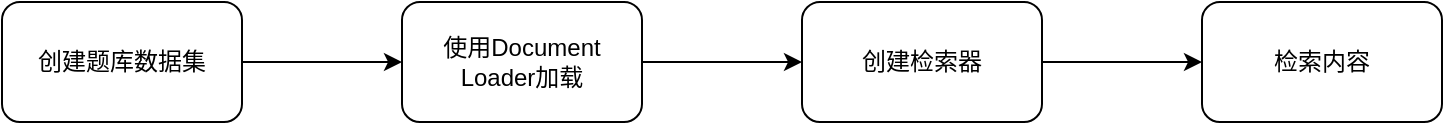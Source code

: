 <mxfile version="21.5.0" type="github">
  <diagram id="C5RBs43oDa-KdzZeNtuy" name="Page-1">
    <mxGraphModel dx="1147" dy="637" grid="1" gridSize="10" guides="1" tooltips="1" connect="1" arrows="1" fold="1" page="1" pageScale="1" pageWidth="827" pageHeight="1169" math="0" shadow="0">
      <root>
        <mxCell id="WIyWlLk6GJQsqaUBKTNV-0" />
        <mxCell id="WIyWlLk6GJQsqaUBKTNV-1" parent="WIyWlLk6GJQsqaUBKTNV-0" />
        <mxCell id="kq_OEnch8y41DDRTJ762-2" value="" style="edgeStyle=orthogonalEdgeStyle;rounded=0;orthogonalLoop=1;jettySize=auto;html=1;" edge="1" parent="WIyWlLk6GJQsqaUBKTNV-1" source="kq_OEnch8y41DDRTJ762-0" target="kq_OEnch8y41DDRTJ762-1">
          <mxGeometry relative="1" as="geometry" />
        </mxCell>
        <mxCell id="kq_OEnch8y41DDRTJ762-0" value="创建题库数据集" style="rounded=1;whiteSpace=wrap;html=1;" vertex="1" parent="WIyWlLk6GJQsqaUBKTNV-1">
          <mxGeometry x="20" y="250" width="120" height="60" as="geometry" />
        </mxCell>
        <mxCell id="kq_OEnch8y41DDRTJ762-4" value="" style="edgeStyle=orthogonalEdgeStyle;rounded=0;orthogonalLoop=1;jettySize=auto;html=1;" edge="1" parent="WIyWlLk6GJQsqaUBKTNV-1" source="kq_OEnch8y41DDRTJ762-1" target="kq_OEnch8y41DDRTJ762-3">
          <mxGeometry relative="1" as="geometry" />
        </mxCell>
        <mxCell id="kq_OEnch8y41DDRTJ762-1" value="使用Document Loader加载" style="rounded=1;whiteSpace=wrap;html=1;" vertex="1" parent="WIyWlLk6GJQsqaUBKTNV-1">
          <mxGeometry x="220" y="250" width="120" height="60" as="geometry" />
        </mxCell>
        <mxCell id="kq_OEnch8y41DDRTJ762-6" value="" style="edgeStyle=orthogonalEdgeStyle;rounded=0;orthogonalLoop=1;jettySize=auto;html=1;" edge="1" parent="WIyWlLk6GJQsqaUBKTNV-1" source="kq_OEnch8y41DDRTJ762-3" target="kq_OEnch8y41DDRTJ762-5">
          <mxGeometry relative="1" as="geometry" />
        </mxCell>
        <mxCell id="kq_OEnch8y41DDRTJ762-3" value="创建检索器" style="rounded=1;whiteSpace=wrap;html=1;" vertex="1" parent="WIyWlLk6GJQsqaUBKTNV-1">
          <mxGeometry x="420" y="250" width="120" height="60" as="geometry" />
        </mxCell>
        <mxCell id="kq_OEnch8y41DDRTJ762-5" value="检索内容" style="rounded=1;whiteSpace=wrap;html=1;" vertex="1" parent="WIyWlLk6GJQsqaUBKTNV-1">
          <mxGeometry x="620" y="250" width="120" height="60" as="geometry" />
        </mxCell>
      </root>
    </mxGraphModel>
  </diagram>
</mxfile>
